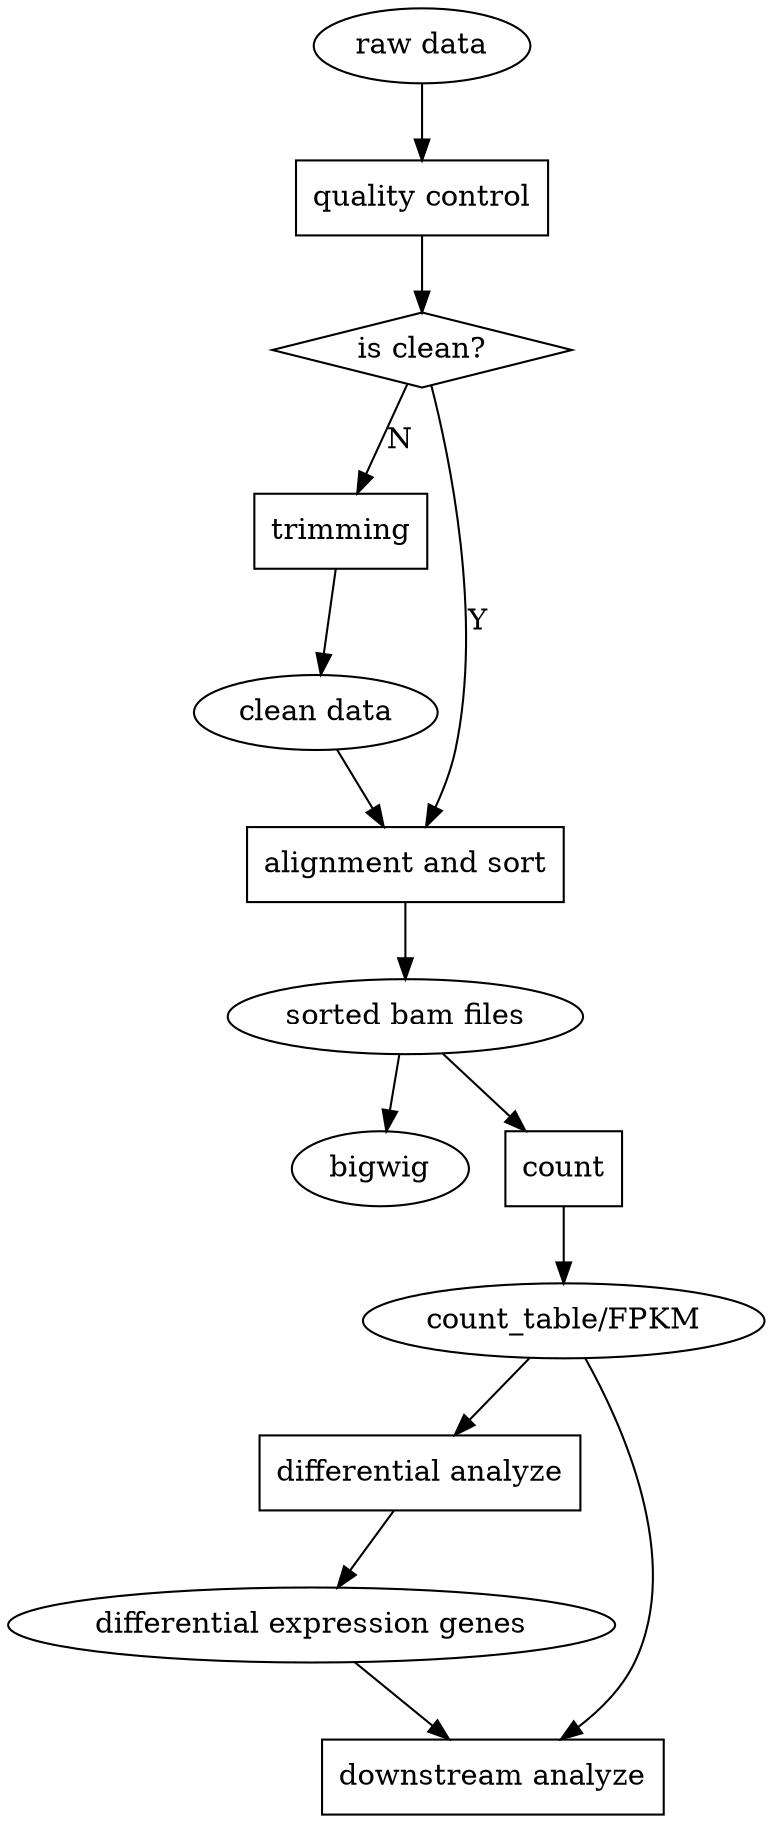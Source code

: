 digraph {

    //rankdir="LR"

    raw_data   [label="raw data"]
    clean_data [label="clean data"]
    bam_file   [label="sorted bam files"]
    bigwig     [label="bigwig"]
    count_res  [label="count_table/FPKM"]
    de_res     [label="differential expression genes"]

    qctrl    [shape=box, label="quality control"]
    trimm    [shape=box, label="trimming"]
    align    [shape=box, label="alignment and sort"]
    count    [shape=box, label="count"] 
    de_ana   [shape=box, label="differential analyze"]
    down_ana [shape=box, label="downstream analyze"]

    is_clean [shape=diamond, label="is clean?"]

    raw_data -> qctrl -> is_clean;
    is_clean -> trimm[label="N"];
    is_clean -> align[label="Y"];
    trimm -> clean_data -> align -> bam_file -> count -> count_res -> de_ana -> de_res -> down_ana;
    bam_file -> bigwig;
    count_res -> down_ana;

}
